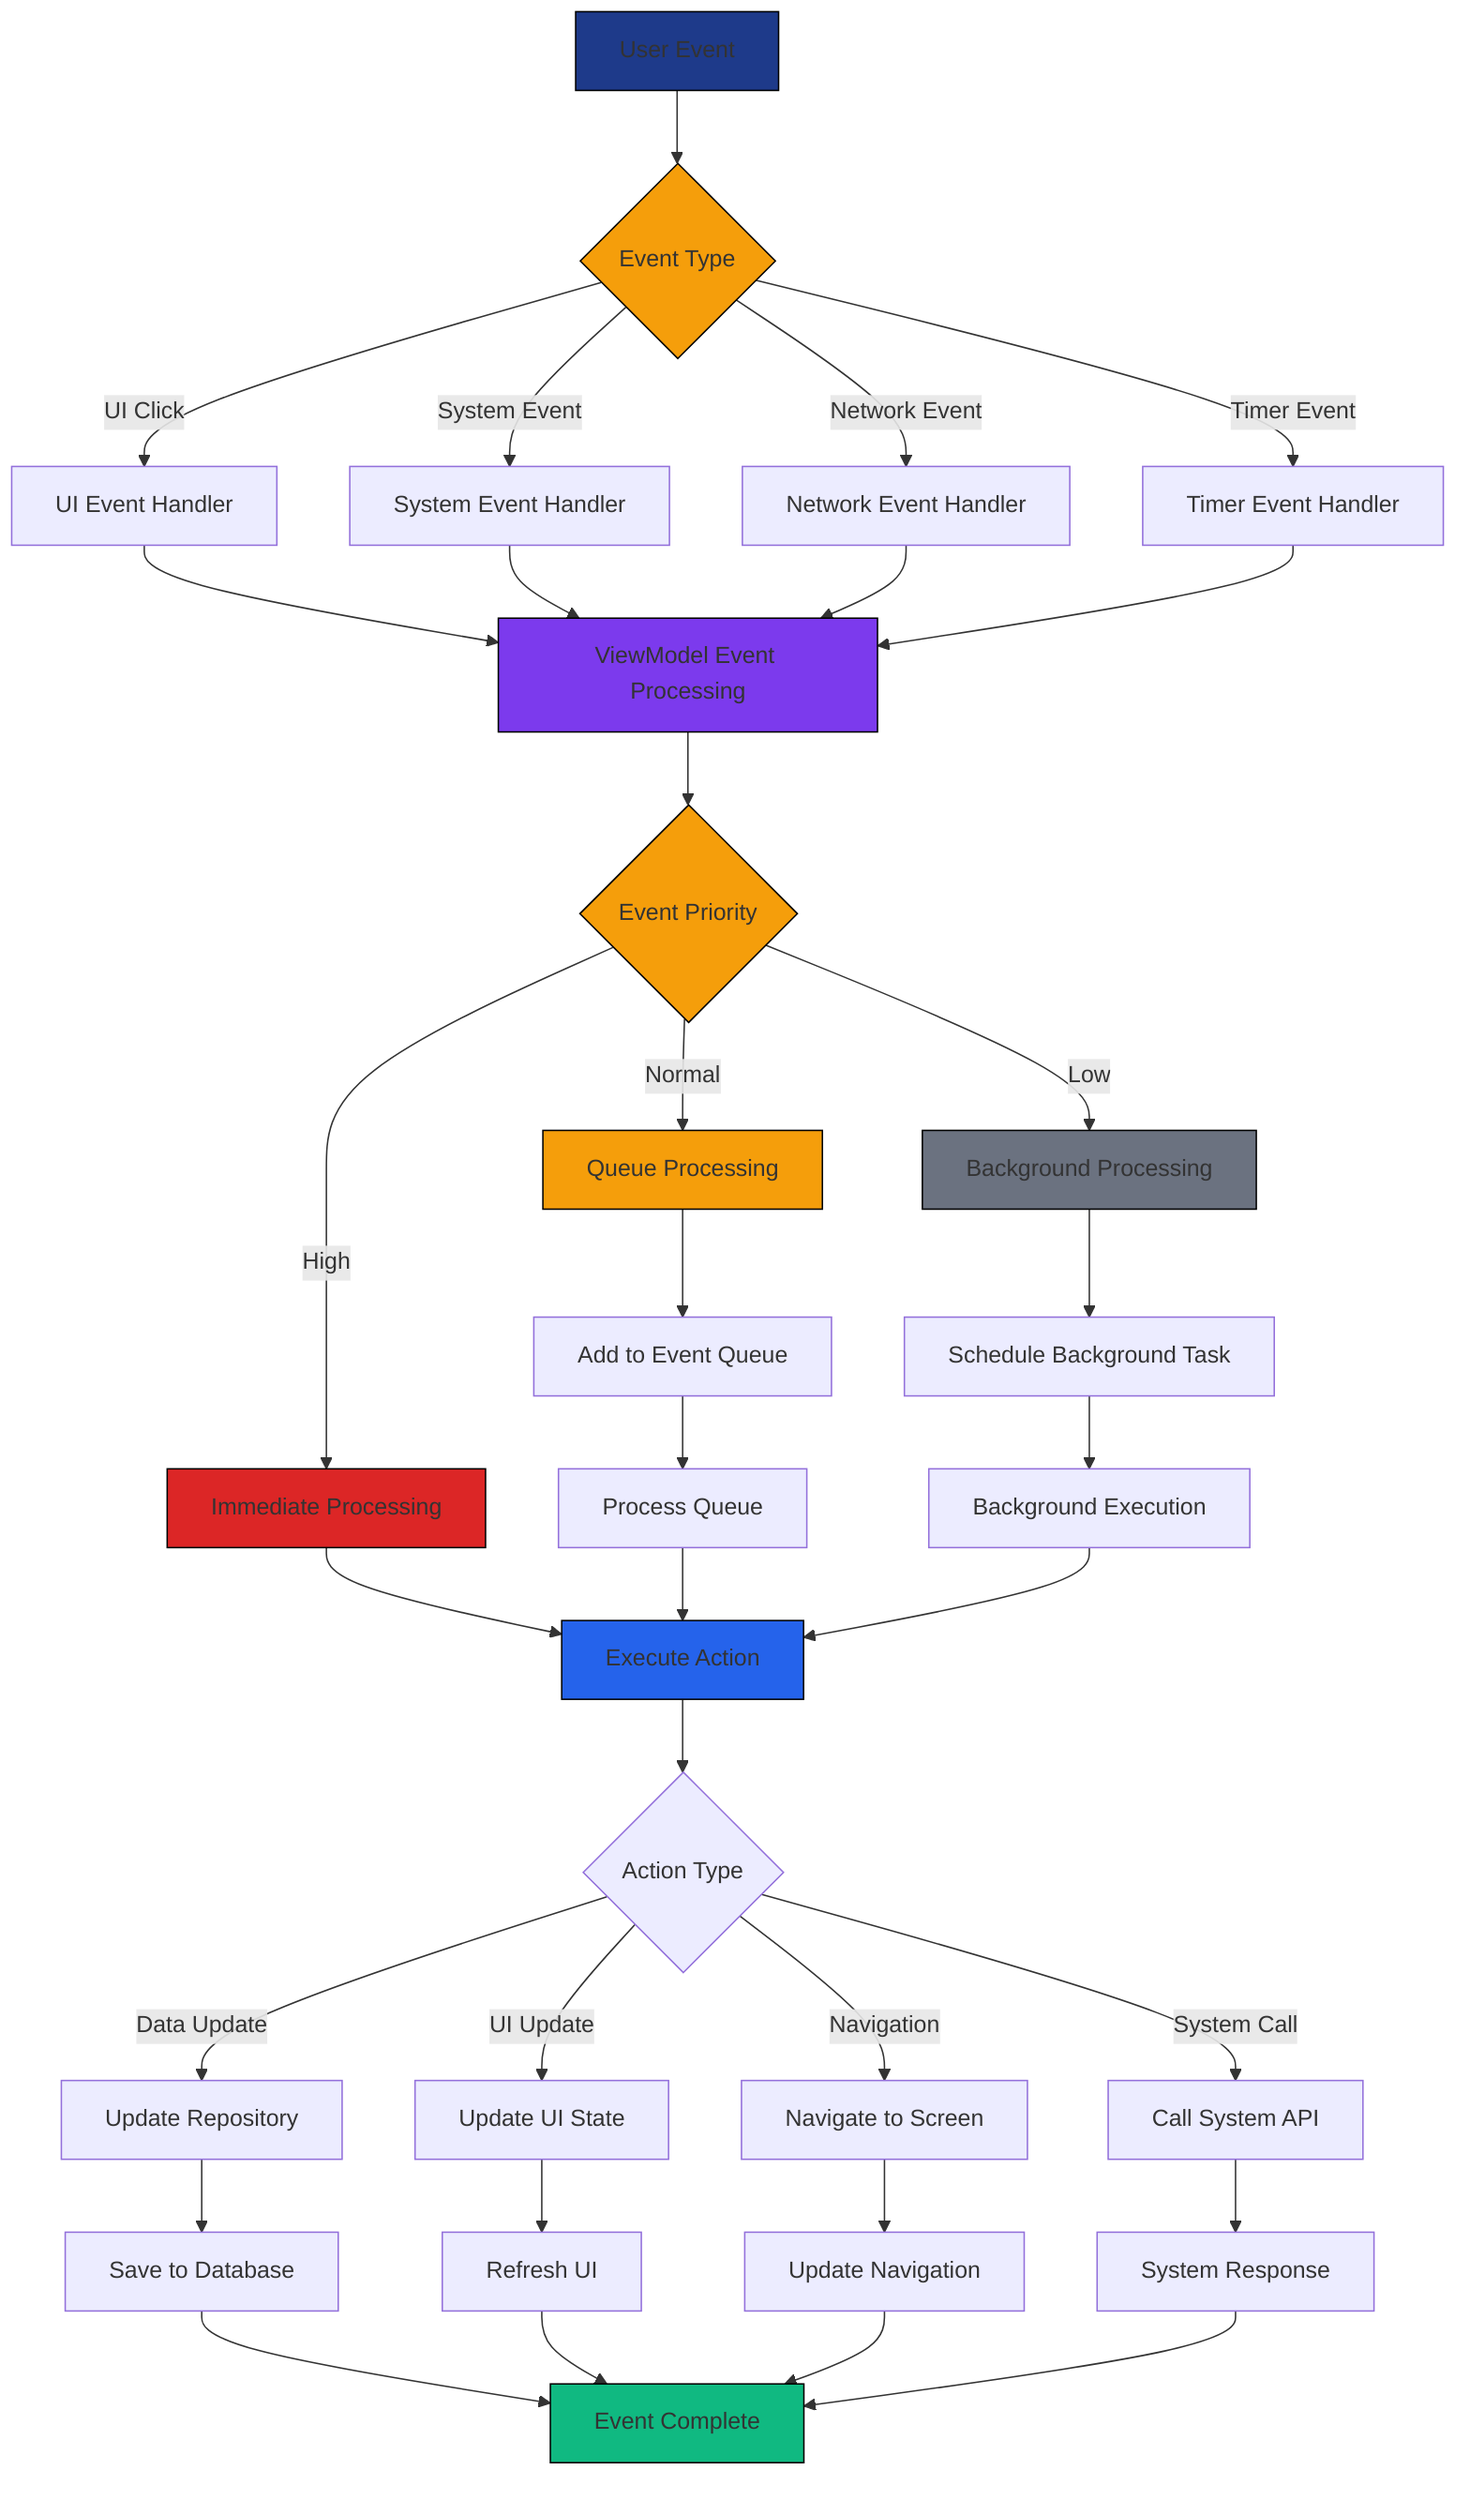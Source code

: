 graph TD
    A[User Event] --> B{Event Type}
    
    B -->|UI Click| C[UI Event Handler]
    B -->|System Event| D[System Event Handler]
    B -->|Network Event| E[Network Event Handler]
    B -->|Timer Event| F[Timer Event Handler]
    
    C --> G[ViewModel Event Processing]
    D --> G
    E --> G
    F --> G
    
    G --> H{Event Priority}
    
    H -->|High| I[Immediate Processing]
    H -->|Normal| J[Queue Processing]
    H -->|Low| K[Background Processing]
    
    I --> L[Execute Action]
    J --> M[Add to Event Queue]
    K --> N[Schedule Background Task]
    
    M --> O[Process Queue]
    O --> L
    N --> P[Background Execution]
    P --> L
    
    L --> Q{Action Type}
    
    Q -->|Data Update| R[Update Repository]
    Q -->|UI Update| S[Update UI State]
    Q -->|Navigation| T[Navigate to Screen]
    Q -->|System Call| U[Call System API]
    
    R --> V[Save to Database]
    S --> W[Refresh UI]
    T --> X[Update Navigation]
    U --> Y[System Response]
    
    V --> Z[Event Complete]
    W --> Z
    X --> Z
    Y --> Z
    
    style A fill:#1E3A8A,stroke:#000000
    style B fill:#F59E0B,stroke:#000000
    style G fill:#7C3AED,stroke:#000000
    style H fill:#F59E0B,stroke:#000000
    style I fill:#DC2626,stroke:#000000
    style J fill:#F59E0B,stroke:#000000
    style K fill:#6B7280,stroke:#000000
    style L fill:#2563EB,stroke:#000000
    style Z fill:#10B981,stroke:#000000
